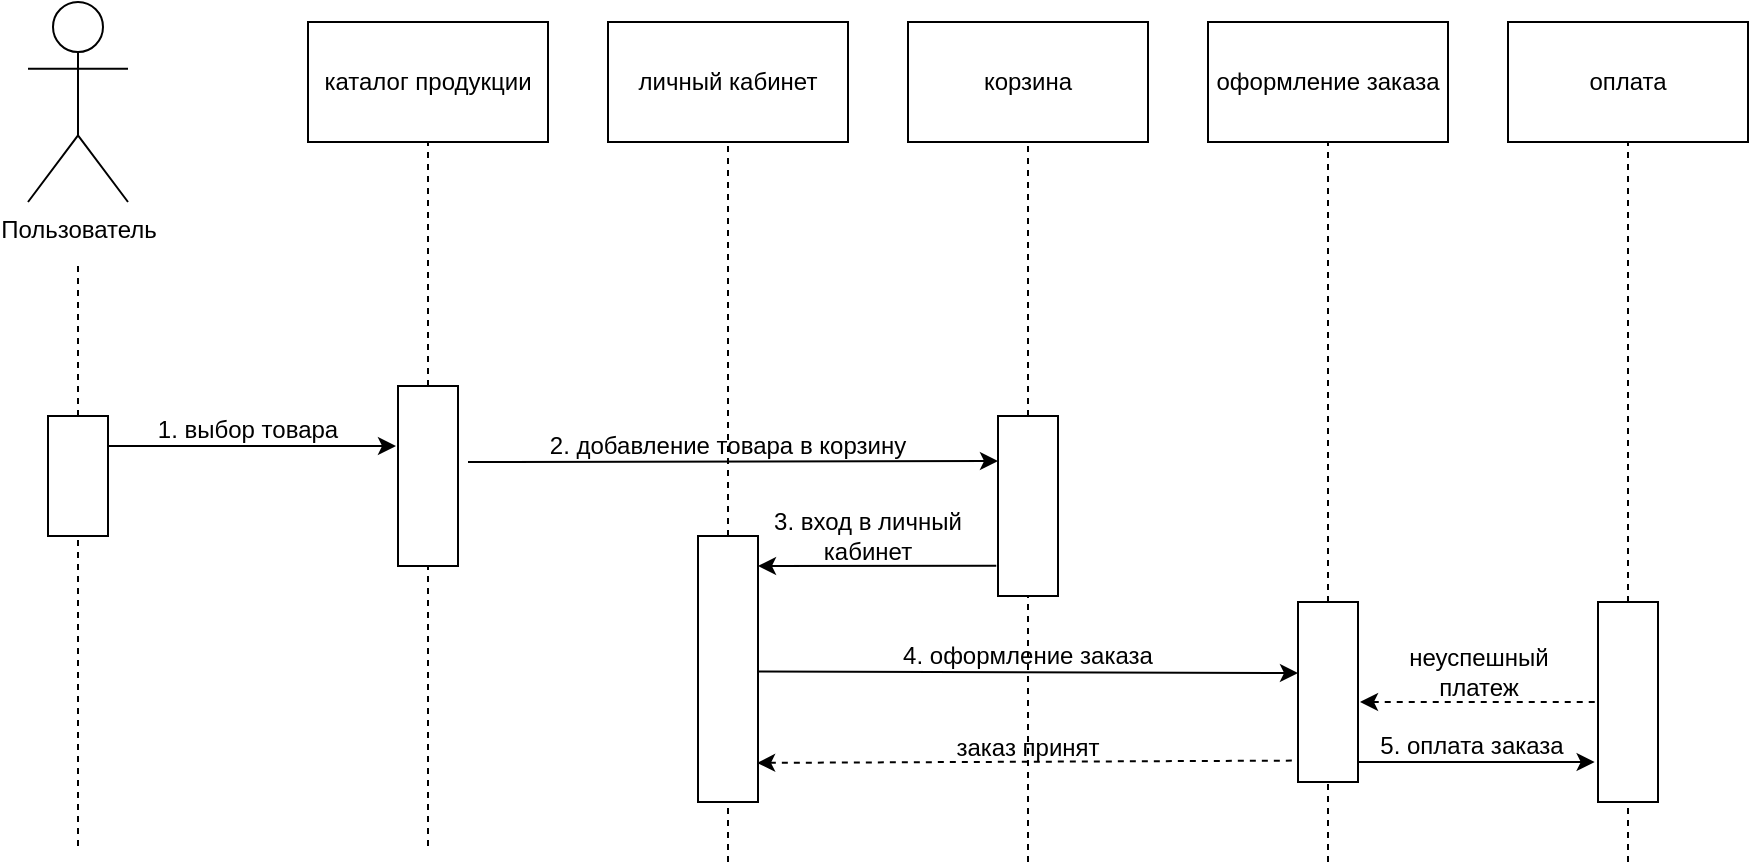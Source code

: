 <mxfile version="20.8.16" type="device"><diagram name="Страница 1" id="QJnq86SJtkrLc0Yowbir"><mxGraphModel dx="657" dy="866" grid="1" gridSize="10" guides="1" tooltips="1" connect="1" arrows="1" fold="1" page="1" pageScale="1" pageWidth="3300" pageHeight="2339" math="0" shadow="0"><root><mxCell id="0"/><mxCell id="1" parent="0"/><mxCell id="zOL-G6XFXgoTCpyTcocn-6" value="Пользователь" style="shape=umlActor;verticalLabelPosition=bottom;verticalAlign=top;html=1;outlineConnect=0;strokeColor=#000000;fillColor=#ffffff;" parent="1" vertex="1"><mxGeometry x="150" y="150" width="50" height="100" as="geometry"/></mxCell><mxCell id="qccYmguHMcddCYu_0xtm-1" value="каталог продукции" style="rounded=0;whiteSpace=wrap;html=1;" parent="1" vertex="1"><mxGeometry x="290" y="160" width="120" height="60" as="geometry"/></mxCell><mxCell id="qccYmguHMcddCYu_0xtm-2" value="" style="rounded=0;whiteSpace=wrap;html=1;" parent="1" vertex="1"><mxGeometry x="335" y="342" width="30" height="90" as="geometry"/></mxCell><mxCell id="qccYmguHMcddCYu_0xtm-3" value="корзина" style="rounded=0;whiteSpace=wrap;html=1;" parent="1" vertex="1"><mxGeometry x="590" y="160" width="120" height="60" as="geometry"/></mxCell><mxCell id="qccYmguHMcddCYu_0xtm-4" value="" style="endArrow=none;dashed=1;html=1;rounded=0;entryX=0.5;entryY=1;entryDx=0;entryDy=0;exitX=0.5;exitY=0;exitDx=0;exitDy=0;" parent="1" source="qccYmguHMcddCYu_0xtm-2" target="qccYmguHMcddCYu_0xtm-1" edge="1"><mxGeometry width="50" height="50" relative="1" as="geometry"><mxPoint x="260" y="470" as="sourcePoint"/><mxPoint x="310" y="420" as="targetPoint"/></mxGeometry></mxCell><mxCell id="qccYmguHMcddCYu_0xtm-6" value="" style="endArrow=none;dashed=1;html=1;rounded=0;entryX=0.5;entryY=1;entryDx=0;entryDy=0;" parent="1" target="qccYmguHMcddCYu_0xtm-2" edge="1"><mxGeometry width="50" height="50" relative="1" as="geometry"><mxPoint x="350" y="572" as="sourcePoint"/><mxPoint x="310" y="362" as="targetPoint"/></mxGeometry></mxCell><mxCell id="qccYmguHMcddCYu_0xtm-7" value="личный кабинет" style="rounded=0;whiteSpace=wrap;html=1;" parent="1" vertex="1"><mxGeometry x="440" y="160" width="120" height="60" as="geometry"/></mxCell><mxCell id="qccYmguHMcddCYu_0xtm-8" value="оплата" style="rounded=0;whiteSpace=wrap;html=1;" parent="1" vertex="1"><mxGeometry x="890" y="160" width="120" height="60" as="geometry"/></mxCell><mxCell id="qccYmguHMcddCYu_0xtm-9" value="оформление заказа" style="rounded=0;whiteSpace=wrap;html=1;" parent="1" vertex="1"><mxGeometry x="740" y="160" width="120" height="60" as="geometry"/></mxCell><mxCell id="qccYmguHMcddCYu_0xtm-10" value="" style="endArrow=none;dashed=1;html=1;rounded=0;exitX=0.5;exitY=0;exitDx=0;exitDy=0;" parent="1" source="qccYmguHMcddCYu_0xtm-11" edge="1"><mxGeometry width="50" height="50" relative="1" as="geometry"><mxPoint x="170" y="410" as="sourcePoint"/><mxPoint x="175" y="280" as="targetPoint"/></mxGeometry></mxCell><mxCell id="qccYmguHMcddCYu_0xtm-11" value="" style="rounded=0;whiteSpace=wrap;html=1;" parent="1" vertex="1"><mxGeometry x="160" y="357" width="30" height="60" as="geometry"/></mxCell><mxCell id="qccYmguHMcddCYu_0xtm-12" value="" style="endArrow=none;dashed=1;html=1;rounded=0;entryX=0.5;entryY=1;entryDx=0;entryDy=0;" parent="1" target="qccYmguHMcddCYu_0xtm-11" edge="1"><mxGeometry width="50" height="50" relative="1" as="geometry"><mxPoint x="175" y="572" as="sourcePoint"/><mxPoint x="360" y="442" as="targetPoint"/></mxGeometry></mxCell><mxCell id="qccYmguHMcddCYu_0xtm-13" value="" style="rounded=0;whiteSpace=wrap;html=1;" parent="1" vertex="1"><mxGeometry x="635" y="357" width="30" height="90" as="geometry"/></mxCell><mxCell id="qccYmguHMcddCYu_0xtm-14" value="" style="endArrow=none;dashed=1;html=1;rounded=0;entryX=0.5;entryY=1;entryDx=0;entryDy=0;exitX=0.5;exitY=0;exitDx=0;exitDy=0;" parent="1" source="qccYmguHMcddCYu_0xtm-13" target="qccYmguHMcddCYu_0xtm-3" edge="1"><mxGeometry width="50" height="50" relative="1" as="geometry"><mxPoint x="560" y="460" as="sourcePoint"/><mxPoint x="650" y="210" as="targetPoint"/></mxGeometry></mxCell><mxCell id="qccYmguHMcddCYu_0xtm-15" value="" style="endArrow=none;dashed=1;html=1;rounded=0;entryX=0.5;entryY=1;entryDx=0;entryDy=0;" parent="1" target="qccYmguHMcddCYu_0xtm-13" edge="1"><mxGeometry width="50" height="50" relative="1" as="geometry"><mxPoint x="650" y="580" as="sourcePoint"/><mxPoint x="610" y="352" as="targetPoint"/></mxGeometry></mxCell><mxCell id="qccYmguHMcddCYu_0xtm-16" value="" style="rounded=0;whiteSpace=wrap;html=1;" parent="1" vertex="1"><mxGeometry x="485" y="417" width="30" height="133" as="geometry"/></mxCell><mxCell id="qccYmguHMcddCYu_0xtm-17" value="" style="endArrow=none;dashed=1;html=1;rounded=0;entryX=0.5;entryY=1;entryDx=0;entryDy=0;exitX=0.5;exitY=0;exitDx=0;exitDy=0;" parent="1" source="qccYmguHMcddCYu_0xtm-16" target="qccYmguHMcddCYu_0xtm-7" edge="1"><mxGeometry width="50" height="50" relative="1" as="geometry"><mxPoint x="410" y="480" as="sourcePoint"/><mxPoint x="500" y="230" as="targetPoint"/></mxGeometry></mxCell><mxCell id="qccYmguHMcddCYu_0xtm-18" value="" style="endArrow=none;dashed=1;html=1;rounded=0;entryX=0.5;entryY=1;entryDx=0;entryDy=0;" parent="1" target="qccYmguHMcddCYu_0xtm-16" edge="1"><mxGeometry width="50" height="50" relative="1" as="geometry"><mxPoint x="500" y="580" as="sourcePoint"/><mxPoint x="600" y="372" as="targetPoint"/></mxGeometry></mxCell><mxCell id="qccYmguHMcddCYu_0xtm-19" value="" style="rounded=0;whiteSpace=wrap;html=1;" parent="1" vertex="1"><mxGeometry x="785" y="450" width="30" height="90" as="geometry"/></mxCell><mxCell id="qccYmguHMcddCYu_0xtm-20" value="" style="endArrow=none;dashed=1;html=1;rounded=0;exitX=0.5;exitY=0;exitDx=0;exitDy=0;entryX=0.5;entryY=1;entryDx=0;entryDy=0;" parent="1" source="qccYmguHMcddCYu_0xtm-19" target="qccYmguHMcddCYu_0xtm-9" edge="1"><mxGeometry width="50" height="50" relative="1" as="geometry"><mxPoint x="710" y="470" as="sourcePoint"/><mxPoint x="800" y="220" as="targetPoint"/></mxGeometry></mxCell><mxCell id="qccYmguHMcddCYu_0xtm-21" value="" style="endArrow=none;dashed=1;html=1;rounded=0;entryX=0.5;entryY=1;entryDx=0;entryDy=0;" parent="1" target="qccYmguHMcddCYu_0xtm-19" edge="1"><mxGeometry width="50" height="50" relative="1" as="geometry"><mxPoint x="800" y="580" as="sourcePoint"/><mxPoint x="760" y="362" as="targetPoint"/></mxGeometry></mxCell><mxCell id="qccYmguHMcddCYu_0xtm-22" value="" style="rounded=0;whiteSpace=wrap;html=1;" parent="1" vertex="1"><mxGeometry x="935" y="450" width="30" height="100" as="geometry"/></mxCell><mxCell id="qccYmguHMcddCYu_0xtm-23" value="" style="endArrow=none;dashed=1;html=1;rounded=0;entryX=0.5;entryY=1;entryDx=0;entryDy=0;exitX=0.5;exitY=0;exitDx=0;exitDy=0;" parent="1" source="qccYmguHMcddCYu_0xtm-22" edge="1"><mxGeometry width="50" height="50" relative="1" as="geometry"><mxPoint x="860" y="470" as="sourcePoint"/><mxPoint x="950" y="220" as="targetPoint"/></mxGeometry></mxCell><mxCell id="qccYmguHMcddCYu_0xtm-24" value="" style="endArrow=none;dashed=1;html=1;rounded=0;entryX=0.5;entryY=1;entryDx=0;entryDy=0;" parent="1" target="qccYmguHMcddCYu_0xtm-22" edge="1"><mxGeometry width="50" height="50" relative="1" as="geometry"><mxPoint x="950" y="580" as="sourcePoint"/><mxPoint x="910" y="362" as="targetPoint"/></mxGeometry></mxCell><mxCell id="qccYmguHMcddCYu_0xtm-25" value="" style="endArrow=classic;html=1;rounded=0;" parent="1" edge="1"><mxGeometry width="50" height="50" relative="1" as="geometry"><mxPoint x="190" y="372" as="sourcePoint"/><mxPoint x="334" y="372" as="targetPoint"/></mxGeometry></mxCell><mxCell id="qccYmguHMcddCYu_0xtm-26" value="1. выбор товара" style="text;html=1;strokeColor=none;fillColor=none;align=center;verticalAlign=middle;whiteSpace=wrap;rounded=0;" parent="1" vertex="1"><mxGeometry x="210" y="349" width="100" height="30" as="geometry"/></mxCell><mxCell id="qccYmguHMcddCYu_0xtm-27" value="" style="endArrow=classic;html=1;rounded=0;entryX=0;entryY=0.25;entryDx=0;entryDy=0;" parent="1" target="qccYmguHMcddCYu_0xtm-13" edge="1"><mxGeometry width="50" height="50" relative="1" as="geometry"><mxPoint x="370" y="380" as="sourcePoint"/><mxPoint x="540" y="412" as="targetPoint"/></mxGeometry></mxCell><mxCell id="qccYmguHMcddCYu_0xtm-29" value="2. добавление товара в корзину" style="text;html=1;strokeColor=none;fillColor=none;align=center;verticalAlign=middle;whiteSpace=wrap;rounded=0;" parent="1" vertex="1"><mxGeometry x="400" y="357" width="200" height="30" as="geometry"/></mxCell><mxCell id="qccYmguHMcddCYu_0xtm-30" value="" style="endArrow=classic;html=1;rounded=0;entryX=0;entryY=1;entryDx=0;entryDy=0;exitX=-0.029;exitY=0.832;exitDx=0;exitDy=0;exitPerimeter=0;" parent="1" source="qccYmguHMcddCYu_0xtm-13" target="qccYmguHMcddCYu_0xtm-31" edge="1"><mxGeometry width="50" height="50" relative="1" as="geometry"><mxPoint x="630" y="432" as="sourcePoint"/><mxPoint x="520" y="432" as="targetPoint"/></mxGeometry></mxCell><mxCell id="qccYmguHMcddCYu_0xtm-31" value="3. вход в личный кабинет" style="text;html=1;strokeColor=none;fillColor=none;align=center;verticalAlign=middle;whiteSpace=wrap;rounded=0;" parent="1" vertex="1"><mxGeometry x="515" y="402" width="110" height="30" as="geometry"/></mxCell><mxCell id="qccYmguHMcddCYu_0xtm-32" value="" style="endArrow=classic;html=1;rounded=0;entryX=0;entryY=0.75;entryDx=0;entryDy=0;exitX=1;exitY=0.75;exitDx=0;exitDy=0;" parent="1" edge="1"><mxGeometry width="50" height="50" relative="1" as="geometry"><mxPoint x="515" y="484.75" as="sourcePoint"/><mxPoint x="785" y="485.5" as="targetPoint"/></mxGeometry></mxCell><mxCell id="qccYmguHMcddCYu_0xtm-34" value="4. оформление заказа" style="text;html=1;strokeColor=none;fillColor=none;align=center;verticalAlign=middle;whiteSpace=wrap;rounded=0;" parent="1" vertex="1"><mxGeometry x="580" y="462" width="140" height="30" as="geometry"/></mxCell><mxCell id="qccYmguHMcddCYu_0xtm-36" value="" style="endArrow=classic;html=1;rounded=0;entryX=-0.056;entryY=0.145;entryDx=0;entryDy=0;entryPerimeter=0;" parent="1" edge="1"><mxGeometry width="50" height="50" relative="1" as="geometry"><mxPoint x="815" y="530" as="sourcePoint"/><mxPoint x="933.32" y="530.05" as="targetPoint"/></mxGeometry></mxCell><mxCell id="qccYmguHMcddCYu_0xtm-37" value="5. оплата заказа" style="text;html=1;strokeColor=none;fillColor=none;align=center;verticalAlign=middle;whiteSpace=wrap;rounded=0;" parent="1" vertex="1"><mxGeometry x="817" y="507" width="110" height="30" as="geometry"/></mxCell><mxCell id="qccYmguHMcddCYu_0xtm-38" value="" style="endArrow=none;dashed=1;html=1;rounded=0;startArrow=classic;startFill=1;entryX=0;entryY=0.5;entryDx=0;entryDy=0;" parent="1" target="qccYmguHMcddCYu_0xtm-22" edge="1"><mxGeometry width="50" height="50" relative="1" as="geometry"><mxPoint x="816" y="500" as="sourcePoint"/><mxPoint x="930" y="496" as="targetPoint"/></mxGeometry></mxCell><mxCell id="qccYmguHMcddCYu_0xtm-39" value="неуспешный платеж" style="text;html=1;strokeColor=none;fillColor=none;align=center;verticalAlign=middle;whiteSpace=wrap;rounded=0;" parent="1" vertex="1"><mxGeometry x="823" y="470" width="105" height="30" as="geometry"/></mxCell><mxCell id="5VdbqHBvLX1t8I3TvSTL-1" value="" style="endArrow=none;dashed=1;html=1;rounded=0;startArrow=classic;startFill=1;entryX=0.009;entryY=0.881;entryDx=0;entryDy=0;entryPerimeter=0;exitX=0.985;exitY=0.853;exitDx=0;exitDy=0;exitPerimeter=0;" edge="1" parent="1" source="qccYmguHMcddCYu_0xtm-16" target="qccYmguHMcddCYu_0xtm-19"><mxGeometry width="50" height="50" relative="1" as="geometry"><mxPoint x="520" y="530" as="sourcePoint"/><mxPoint x="780" y="530" as="targetPoint"/></mxGeometry></mxCell><mxCell id="5VdbqHBvLX1t8I3TvSTL-2" value="заказ принят" style="text;html=1;strokeColor=none;fillColor=none;align=center;verticalAlign=middle;whiteSpace=wrap;rounded=0;" vertex="1" parent="1"><mxGeometry x="605" y="508" width="90" height="30" as="geometry"/></mxCell></root></mxGraphModel></diagram></mxfile>